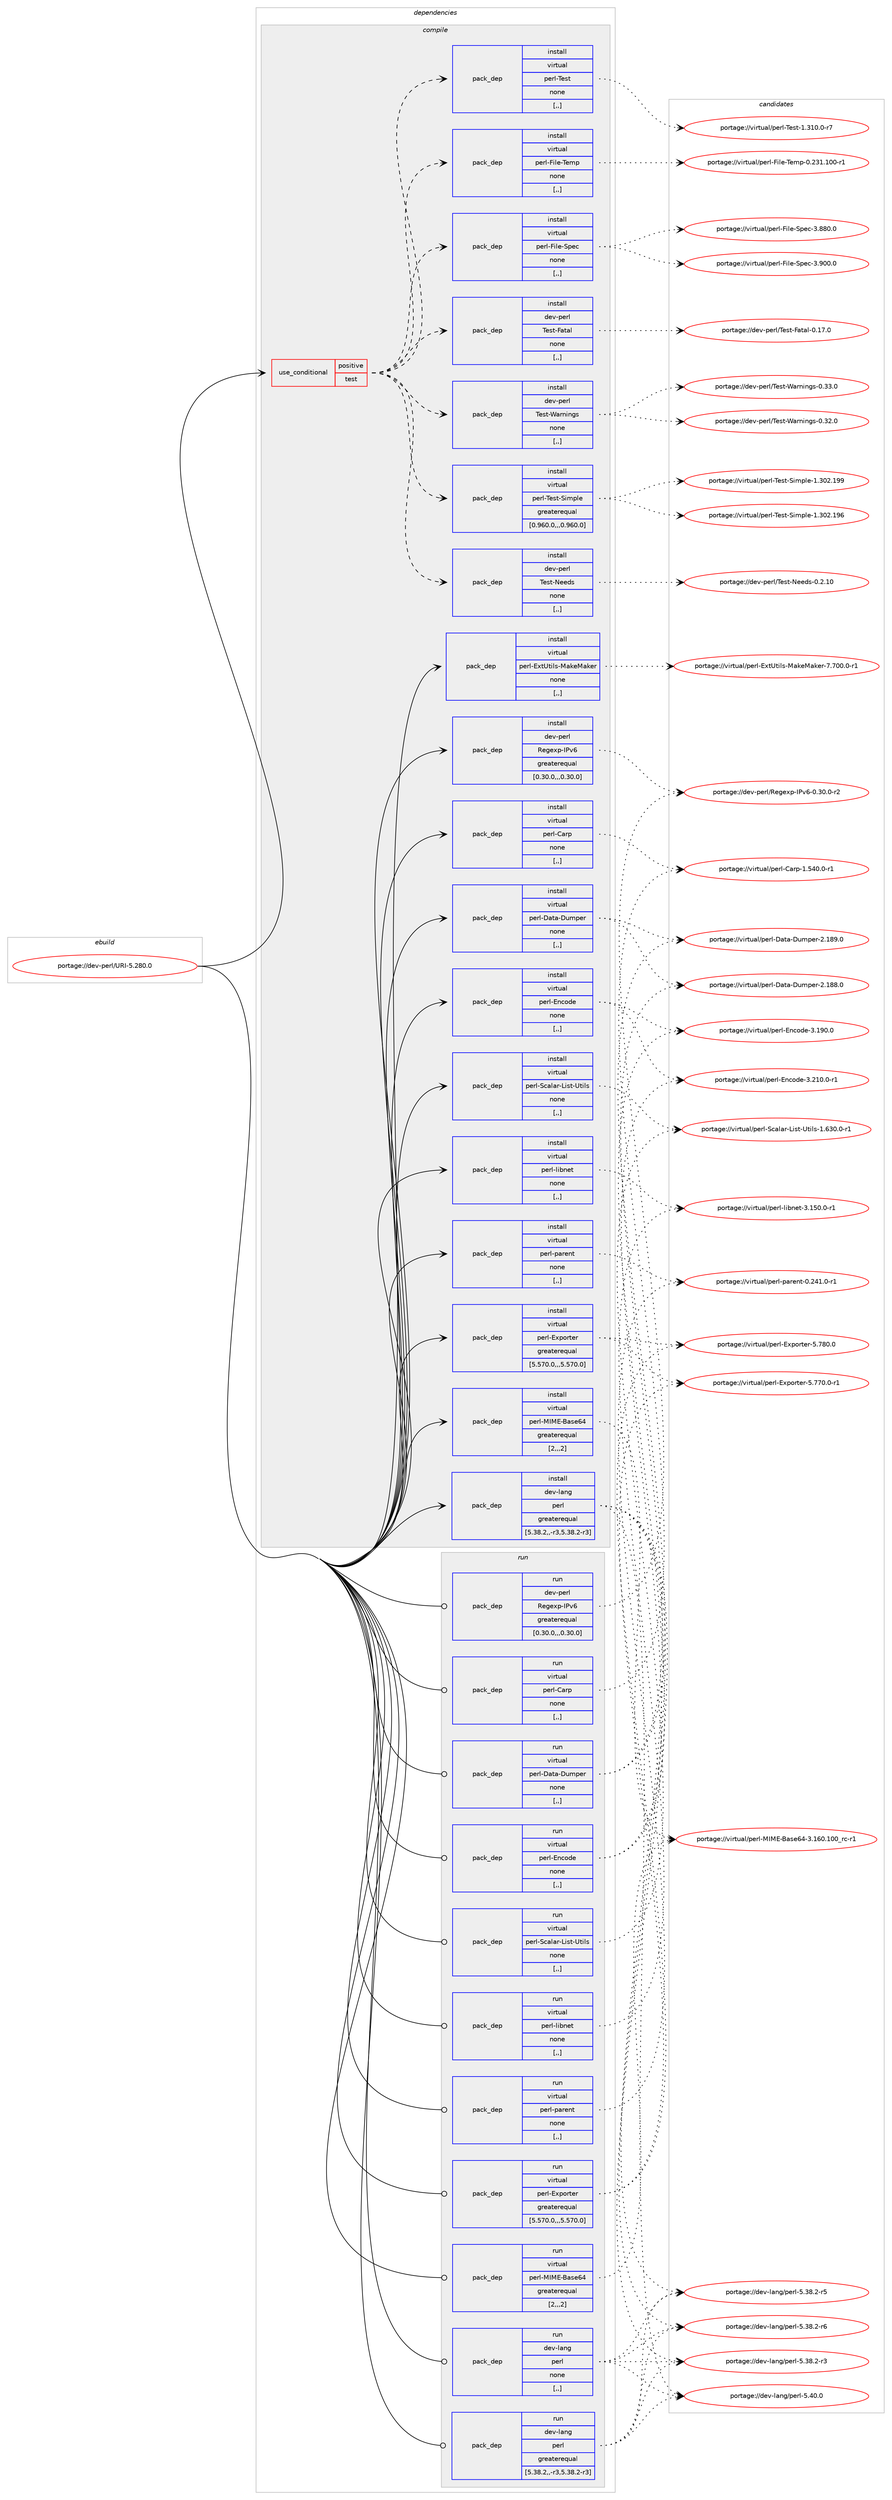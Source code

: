 digraph prolog {

# *************
# Graph options
# *************

newrank=true;
concentrate=true;
compound=true;
graph [rankdir=LR,fontname=Helvetica,fontsize=10,ranksep=1.5];#, ranksep=2.5, nodesep=0.2];
edge  [arrowhead=vee];
node  [fontname=Helvetica,fontsize=10];

# **********
# The ebuild
# **********

subgraph cluster_leftcol {
color=gray;
label=<<i>ebuild</i>>;
id [label="portage://dev-perl/URI-5.280.0", color=red, width=4, href="../dev-perl/URI-5.280.0.svg"];
}

# ****************
# The dependencies
# ****************

subgraph cluster_midcol {
color=gray;
label=<<i>dependencies</i>>;
subgraph cluster_compile {
fillcolor="#eeeeee";
style=filled;
label=<<i>compile</i>>;
subgraph cond30196 {
dependency138602 [label=<<TABLE BORDER="0" CELLBORDER="1" CELLSPACING="0" CELLPADDING="4"><TR><TD ROWSPAN="3" CELLPADDING="10">use_conditional</TD></TR><TR><TD>positive</TD></TR><TR><TD>test</TD></TR></TABLE>>, shape=none, color=red];
subgraph pack107168 {
dependency138603 [label=<<TABLE BORDER="0" CELLBORDER="1" CELLSPACING="0" CELLPADDING="4" WIDTH="220"><TR><TD ROWSPAN="6" CELLPADDING="30">pack_dep</TD></TR><TR><TD WIDTH="110">install</TD></TR><TR><TD>dev-perl</TD></TR><TR><TD>Test-Fatal</TD></TR><TR><TD>none</TD></TR><TR><TD>[,,]</TD></TR></TABLE>>, shape=none, color=blue];
}
dependency138602:e -> dependency138603:w [weight=20,style="dashed",arrowhead="vee"];
subgraph pack107169 {
dependency138604 [label=<<TABLE BORDER="0" CELLBORDER="1" CELLSPACING="0" CELLPADDING="4" WIDTH="220"><TR><TD ROWSPAN="6" CELLPADDING="30">pack_dep</TD></TR><TR><TD WIDTH="110">install</TD></TR><TR><TD>virtual</TD></TR><TR><TD>perl-File-Spec</TD></TR><TR><TD>none</TD></TR><TR><TD>[,,]</TD></TR></TABLE>>, shape=none, color=blue];
}
dependency138602:e -> dependency138604:w [weight=20,style="dashed",arrowhead="vee"];
subgraph pack107170 {
dependency138605 [label=<<TABLE BORDER="0" CELLBORDER="1" CELLSPACING="0" CELLPADDING="4" WIDTH="220"><TR><TD ROWSPAN="6" CELLPADDING="30">pack_dep</TD></TR><TR><TD WIDTH="110">install</TD></TR><TR><TD>virtual</TD></TR><TR><TD>perl-File-Temp</TD></TR><TR><TD>none</TD></TR><TR><TD>[,,]</TD></TR></TABLE>>, shape=none, color=blue];
}
dependency138602:e -> dependency138605:w [weight=20,style="dashed",arrowhead="vee"];
subgraph pack107171 {
dependency138606 [label=<<TABLE BORDER="0" CELLBORDER="1" CELLSPACING="0" CELLPADDING="4" WIDTH="220"><TR><TD ROWSPAN="6" CELLPADDING="30">pack_dep</TD></TR><TR><TD WIDTH="110">install</TD></TR><TR><TD>virtual</TD></TR><TR><TD>perl-Test</TD></TR><TR><TD>none</TD></TR><TR><TD>[,,]</TD></TR></TABLE>>, shape=none, color=blue];
}
dependency138602:e -> dependency138606:w [weight=20,style="dashed",arrowhead="vee"];
subgraph pack107172 {
dependency138607 [label=<<TABLE BORDER="0" CELLBORDER="1" CELLSPACING="0" CELLPADDING="4" WIDTH="220"><TR><TD ROWSPAN="6" CELLPADDING="30">pack_dep</TD></TR><TR><TD WIDTH="110">install</TD></TR><TR><TD>dev-perl</TD></TR><TR><TD>Test-Needs</TD></TR><TR><TD>none</TD></TR><TR><TD>[,,]</TD></TR></TABLE>>, shape=none, color=blue];
}
dependency138602:e -> dependency138607:w [weight=20,style="dashed",arrowhead="vee"];
subgraph pack107173 {
dependency138608 [label=<<TABLE BORDER="0" CELLBORDER="1" CELLSPACING="0" CELLPADDING="4" WIDTH="220"><TR><TD ROWSPAN="6" CELLPADDING="30">pack_dep</TD></TR><TR><TD WIDTH="110">install</TD></TR><TR><TD>virtual</TD></TR><TR><TD>perl-Test-Simple</TD></TR><TR><TD>greaterequal</TD></TR><TR><TD>[0.960.0,,,0.960.0]</TD></TR></TABLE>>, shape=none, color=blue];
}
dependency138602:e -> dependency138608:w [weight=20,style="dashed",arrowhead="vee"];
subgraph pack107174 {
dependency138609 [label=<<TABLE BORDER="0" CELLBORDER="1" CELLSPACING="0" CELLPADDING="4" WIDTH="220"><TR><TD ROWSPAN="6" CELLPADDING="30">pack_dep</TD></TR><TR><TD WIDTH="110">install</TD></TR><TR><TD>dev-perl</TD></TR><TR><TD>Test-Warnings</TD></TR><TR><TD>none</TD></TR><TR><TD>[,,]</TD></TR></TABLE>>, shape=none, color=blue];
}
dependency138602:e -> dependency138609:w [weight=20,style="dashed",arrowhead="vee"];
}
id:e -> dependency138602:w [weight=20,style="solid",arrowhead="vee"];
subgraph pack107175 {
dependency138610 [label=<<TABLE BORDER="0" CELLBORDER="1" CELLSPACING="0" CELLPADDING="4" WIDTH="220"><TR><TD ROWSPAN="6" CELLPADDING="30">pack_dep</TD></TR><TR><TD WIDTH="110">install</TD></TR><TR><TD>dev-lang</TD></TR><TR><TD>perl</TD></TR><TR><TD>greaterequal</TD></TR><TR><TD>[5.38.2,,-r3,5.38.2-r3]</TD></TR></TABLE>>, shape=none, color=blue];
}
id:e -> dependency138610:w [weight=20,style="solid",arrowhead="vee"];
subgraph pack107176 {
dependency138611 [label=<<TABLE BORDER="0" CELLBORDER="1" CELLSPACING="0" CELLPADDING="4" WIDTH="220"><TR><TD ROWSPAN="6" CELLPADDING="30">pack_dep</TD></TR><TR><TD WIDTH="110">install</TD></TR><TR><TD>dev-perl</TD></TR><TR><TD>Regexp-IPv6</TD></TR><TR><TD>greaterequal</TD></TR><TR><TD>[0.30.0,,,0.30.0]</TD></TR></TABLE>>, shape=none, color=blue];
}
id:e -> dependency138611:w [weight=20,style="solid",arrowhead="vee"];
subgraph pack107177 {
dependency138612 [label=<<TABLE BORDER="0" CELLBORDER="1" CELLSPACING="0" CELLPADDING="4" WIDTH="220"><TR><TD ROWSPAN="6" CELLPADDING="30">pack_dep</TD></TR><TR><TD WIDTH="110">install</TD></TR><TR><TD>virtual</TD></TR><TR><TD>perl-Carp</TD></TR><TR><TD>none</TD></TR><TR><TD>[,,]</TD></TR></TABLE>>, shape=none, color=blue];
}
id:e -> dependency138612:w [weight=20,style="solid",arrowhead="vee"];
subgraph pack107178 {
dependency138613 [label=<<TABLE BORDER="0" CELLBORDER="1" CELLSPACING="0" CELLPADDING="4" WIDTH="220"><TR><TD ROWSPAN="6" CELLPADDING="30">pack_dep</TD></TR><TR><TD WIDTH="110">install</TD></TR><TR><TD>virtual</TD></TR><TR><TD>perl-Data-Dumper</TD></TR><TR><TD>none</TD></TR><TR><TD>[,,]</TD></TR></TABLE>>, shape=none, color=blue];
}
id:e -> dependency138613:w [weight=20,style="solid",arrowhead="vee"];
subgraph pack107179 {
dependency138614 [label=<<TABLE BORDER="0" CELLBORDER="1" CELLSPACING="0" CELLPADDING="4" WIDTH="220"><TR><TD ROWSPAN="6" CELLPADDING="30">pack_dep</TD></TR><TR><TD WIDTH="110">install</TD></TR><TR><TD>virtual</TD></TR><TR><TD>perl-Encode</TD></TR><TR><TD>none</TD></TR><TR><TD>[,,]</TD></TR></TABLE>>, shape=none, color=blue];
}
id:e -> dependency138614:w [weight=20,style="solid",arrowhead="vee"];
subgraph pack107180 {
dependency138615 [label=<<TABLE BORDER="0" CELLBORDER="1" CELLSPACING="0" CELLPADDING="4" WIDTH="220"><TR><TD ROWSPAN="6" CELLPADDING="30">pack_dep</TD></TR><TR><TD WIDTH="110">install</TD></TR><TR><TD>virtual</TD></TR><TR><TD>perl-Exporter</TD></TR><TR><TD>greaterequal</TD></TR><TR><TD>[5.570.0,,,5.570.0]</TD></TR></TABLE>>, shape=none, color=blue];
}
id:e -> dependency138615:w [weight=20,style="solid",arrowhead="vee"];
subgraph pack107181 {
dependency138616 [label=<<TABLE BORDER="0" CELLBORDER="1" CELLSPACING="0" CELLPADDING="4" WIDTH="220"><TR><TD ROWSPAN="6" CELLPADDING="30">pack_dep</TD></TR><TR><TD WIDTH="110">install</TD></TR><TR><TD>virtual</TD></TR><TR><TD>perl-ExtUtils-MakeMaker</TD></TR><TR><TD>none</TD></TR><TR><TD>[,,]</TD></TR></TABLE>>, shape=none, color=blue];
}
id:e -> dependency138616:w [weight=20,style="solid",arrowhead="vee"];
subgraph pack107182 {
dependency138617 [label=<<TABLE BORDER="0" CELLBORDER="1" CELLSPACING="0" CELLPADDING="4" WIDTH="220"><TR><TD ROWSPAN="6" CELLPADDING="30">pack_dep</TD></TR><TR><TD WIDTH="110">install</TD></TR><TR><TD>virtual</TD></TR><TR><TD>perl-MIME-Base64</TD></TR><TR><TD>greaterequal</TD></TR><TR><TD>[2,,,2]</TD></TR></TABLE>>, shape=none, color=blue];
}
id:e -> dependency138617:w [weight=20,style="solid",arrowhead="vee"];
subgraph pack107183 {
dependency138618 [label=<<TABLE BORDER="0" CELLBORDER="1" CELLSPACING="0" CELLPADDING="4" WIDTH="220"><TR><TD ROWSPAN="6" CELLPADDING="30">pack_dep</TD></TR><TR><TD WIDTH="110">install</TD></TR><TR><TD>virtual</TD></TR><TR><TD>perl-Scalar-List-Utils</TD></TR><TR><TD>none</TD></TR><TR><TD>[,,]</TD></TR></TABLE>>, shape=none, color=blue];
}
id:e -> dependency138618:w [weight=20,style="solid",arrowhead="vee"];
subgraph pack107184 {
dependency138619 [label=<<TABLE BORDER="0" CELLBORDER="1" CELLSPACING="0" CELLPADDING="4" WIDTH="220"><TR><TD ROWSPAN="6" CELLPADDING="30">pack_dep</TD></TR><TR><TD WIDTH="110">install</TD></TR><TR><TD>virtual</TD></TR><TR><TD>perl-libnet</TD></TR><TR><TD>none</TD></TR><TR><TD>[,,]</TD></TR></TABLE>>, shape=none, color=blue];
}
id:e -> dependency138619:w [weight=20,style="solid",arrowhead="vee"];
subgraph pack107185 {
dependency138620 [label=<<TABLE BORDER="0" CELLBORDER="1" CELLSPACING="0" CELLPADDING="4" WIDTH="220"><TR><TD ROWSPAN="6" CELLPADDING="30">pack_dep</TD></TR><TR><TD WIDTH="110">install</TD></TR><TR><TD>virtual</TD></TR><TR><TD>perl-parent</TD></TR><TR><TD>none</TD></TR><TR><TD>[,,]</TD></TR></TABLE>>, shape=none, color=blue];
}
id:e -> dependency138620:w [weight=20,style="solid",arrowhead="vee"];
}
subgraph cluster_compileandrun {
fillcolor="#eeeeee";
style=filled;
label=<<i>compile and run</i>>;
}
subgraph cluster_run {
fillcolor="#eeeeee";
style=filled;
label=<<i>run</i>>;
subgraph pack107186 {
dependency138621 [label=<<TABLE BORDER="0" CELLBORDER="1" CELLSPACING="0" CELLPADDING="4" WIDTH="220"><TR><TD ROWSPAN="6" CELLPADDING="30">pack_dep</TD></TR><TR><TD WIDTH="110">run</TD></TR><TR><TD>dev-lang</TD></TR><TR><TD>perl</TD></TR><TR><TD>greaterequal</TD></TR><TR><TD>[5.38.2,,-r3,5.38.2-r3]</TD></TR></TABLE>>, shape=none, color=blue];
}
id:e -> dependency138621:w [weight=20,style="solid",arrowhead="odot"];
subgraph pack107187 {
dependency138622 [label=<<TABLE BORDER="0" CELLBORDER="1" CELLSPACING="0" CELLPADDING="4" WIDTH="220"><TR><TD ROWSPAN="6" CELLPADDING="30">pack_dep</TD></TR><TR><TD WIDTH="110">run</TD></TR><TR><TD>dev-lang</TD></TR><TR><TD>perl</TD></TR><TR><TD>none</TD></TR><TR><TD>[,,]</TD></TR></TABLE>>, shape=none, color=blue];
}
id:e -> dependency138622:w [weight=20,style="solid",arrowhead="odot"];
subgraph pack107188 {
dependency138623 [label=<<TABLE BORDER="0" CELLBORDER="1" CELLSPACING="0" CELLPADDING="4" WIDTH="220"><TR><TD ROWSPAN="6" CELLPADDING="30">pack_dep</TD></TR><TR><TD WIDTH="110">run</TD></TR><TR><TD>dev-perl</TD></TR><TR><TD>Regexp-IPv6</TD></TR><TR><TD>greaterequal</TD></TR><TR><TD>[0.30.0,,,0.30.0]</TD></TR></TABLE>>, shape=none, color=blue];
}
id:e -> dependency138623:w [weight=20,style="solid",arrowhead="odot"];
subgraph pack107189 {
dependency138624 [label=<<TABLE BORDER="0" CELLBORDER="1" CELLSPACING="0" CELLPADDING="4" WIDTH="220"><TR><TD ROWSPAN="6" CELLPADDING="30">pack_dep</TD></TR><TR><TD WIDTH="110">run</TD></TR><TR><TD>virtual</TD></TR><TR><TD>perl-Carp</TD></TR><TR><TD>none</TD></TR><TR><TD>[,,]</TD></TR></TABLE>>, shape=none, color=blue];
}
id:e -> dependency138624:w [weight=20,style="solid",arrowhead="odot"];
subgraph pack107190 {
dependency138625 [label=<<TABLE BORDER="0" CELLBORDER="1" CELLSPACING="0" CELLPADDING="4" WIDTH="220"><TR><TD ROWSPAN="6" CELLPADDING="30">pack_dep</TD></TR><TR><TD WIDTH="110">run</TD></TR><TR><TD>virtual</TD></TR><TR><TD>perl-Data-Dumper</TD></TR><TR><TD>none</TD></TR><TR><TD>[,,]</TD></TR></TABLE>>, shape=none, color=blue];
}
id:e -> dependency138625:w [weight=20,style="solid",arrowhead="odot"];
subgraph pack107191 {
dependency138626 [label=<<TABLE BORDER="0" CELLBORDER="1" CELLSPACING="0" CELLPADDING="4" WIDTH="220"><TR><TD ROWSPAN="6" CELLPADDING="30">pack_dep</TD></TR><TR><TD WIDTH="110">run</TD></TR><TR><TD>virtual</TD></TR><TR><TD>perl-Encode</TD></TR><TR><TD>none</TD></TR><TR><TD>[,,]</TD></TR></TABLE>>, shape=none, color=blue];
}
id:e -> dependency138626:w [weight=20,style="solid",arrowhead="odot"];
subgraph pack107192 {
dependency138627 [label=<<TABLE BORDER="0" CELLBORDER="1" CELLSPACING="0" CELLPADDING="4" WIDTH="220"><TR><TD ROWSPAN="6" CELLPADDING="30">pack_dep</TD></TR><TR><TD WIDTH="110">run</TD></TR><TR><TD>virtual</TD></TR><TR><TD>perl-Exporter</TD></TR><TR><TD>greaterequal</TD></TR><TR><TD>[5.570.0,,,5.570.0]</TD></TR></TABLE>>, shape=none, color=blue];
}
id:e -> dependency138627:w [weight=20,style="solid",arrowhead="odot"];
subgraph pack107193 {
dependency138628 [label=<<TABLE BORDER="0" CELLBORDER="1" CELLSPACING="0" CELLPADDING="4" WIDTH="220"><TR><TD ROWSPAN="6" CELLPADDING="30">pack_dep</TD></TR><TR><TD WIDTH="110">run</TD></TR><TR><TD>virtual</TD></TR><TR><TD>perl-MIME-Base64</TD></TR><TR><TD>greaterequal</TD></TR><TR><TD>[2,,,2]</TD></TR></TABLE>>, shape=none, color=blue];
}
id:e -> dependency138628:w [weight=20,style="solid",arrowhead="odot"];
subgraph pack107194 {
dependency138629 [label=<<TABLE BORDER="0" CELLBORDER="1" CELLSPACING="0" CELLPADDING="4" WIDTH="220"><TR><TD ROWSPAN="6" CELLPADDING="30">pack_dep</TD></TR><TR><TD WIDTH="110">run</TD></TR><TR><TD>virtual</TD></TR><TR><TD>perl-Scalar-List-Utils</TD></TR><TR><TD>none</TD></TR><TR><TD>[,,]</TD></TR></TABLE>>, shape=none, color=blue];
}
id:e -> dependency138629:w [weight=20,style="solid",arrowhead="odot"];
subgraph pack107195 {
dependency138630 [label=<<TABLE BORDER="0" CELLBORDER="1" CELLSPACING="0" CELLPADDING="4" WIDTH="220"><TR><TD ROWSPAN="6" CELLPADDING="30">pack_dep</TD></TR><TR><TD WIDTH="110">run</TD></TR><TR><TD>virtual</TD></TR><TR><TD>perl-libnet</TD></TR><TR><TD>none</TD></TR><TR><TD>[,,]</TD></TR></TABLE>>, shape=none, color=blue];
}
id:e -> dependency138630:w [weight=20,style="solid",arrowhead="odot"];
subgraph pack107196 {
dependency138631 [label=<<TABLE BORDER="0" CELLBORDER="1" CELLSPACING="0" CELLPADDING="4" WIDTH="220"><TR><TD ROWSPAN="6" CELLPADDING="30">pack_dep</TD></TR><TR><TD WIDTH="110">run</TD></TR><TR><TD>virtual</TD></TR><TR><TD>perl-parent</TD></TR><TR><TD>none</TD></TR><TR><TD>[,,]</TD></TR></TABLE>>, shape=none, color=blue];
}
id:e -> dependency138631:w [weight=20,style="solid",arrowhead="odot"];
}
}

# **************
# The candidates
# **************

subgraph cluster_choices {
rank=same;
color=gray;
label=<<i>candidates</i>>;

subgraph choice107168 {
color=black;
nodesep=1;
choice1001011184511210111410847841011151164570971169710845484649554648 [label="portage://dev-perl/Test-Fatal-0.17.0", color=red, width=4,href="../dev-perl/Test-Fatal-0.17.0.svg"];
dependency138603:e -> choice1001011184511210111410847841011151164570971169710845484649554648:w [style=dotted,weight="100"];
}
subgraph choice107169 {
color=black;
nodesep=1;
choice118105114116117971084711210111410845701051081014583112101994551465748484648 [label="portage://virtual/perl-File-Spec-3.900.0", color=red, width=4,href="../virtual/perl-File-Spec-3.900.0.svg"];
choice118105114116117971084711210111410845701051081014583112101994551465656484648 [label="portage://virtual/perl-File-Spec-3.880.0", color=red, width=4,href="../virtual/perl-File-Spec-3.880.0.svg"];
dependency138604:e -> choice118105114116117971084711210111410845701051081014583112101994551465748484648:w [style=dotted,weight="100"];
dependency138604:e -> choice118105114116117971084711210111410845701051081014583112101994551465656484648:w [style=dotted,weight="100"];
}
subgraph choice107170 {
color=black;
nodesep=1;
choice118105114116117971084711210111410845701051081014584101109112454846505149464948484511449 [label="portage://virtual/perl-File-Temp-0.231.100-r1", color=red, width=4,href="../virtual/perl-File-Temp-0.231.100-r1.svg"];
dependency138605:e -> choice118105114116117971084711210111410845701051081014584101109112454846505149464948484511449:w [style=dotted,weight="100"];
}
subgraph choice107171 {
color=black;
nodesep=1;
choice1181051141161179710847112101114108458410111511645494651494846484511455 [label="portage://virtual/perl-Test-1.310.0-r7", color=red, width=4,href="../virtual/perl-Test-1.310.0-r7.svg"];
dependency138606:e -> choice1181051141161179710847112101114108458410111511645494651494846484511455:w [style=dotted,weight="100"];
}
subgraph choice107172 {
color=black;
nodesep=1;
choice100101118451121011141084784101115116457810110110011545484650464948 [label="portage://dev-perl/Test-Needs-0.2.10", color=red, width=4,href="../dev-perl/Test-Needs-0.2.10.svg"];
dependency138607:e -> choice100101118451121011141084784101115116457810110110011545484650464948:w [style=dotted,weight="100"];
}
subgraph choice107173 {
color=black;
nodesep=1;
choice11810511411611797108471121011141084584101115116458310510911210810145494651485046495757 [label="portage://virtual/perl-Test-Simple-1.302.199", color=red, width=4,href="../virtual/perl-Test-Simple-1.302.199.svg"];
choice11810511411611797108471121011141084584101115116458310510911210810145494651485046495754 [label="portage://virtual/perl-Test-Simple-1.302.196", color=red, width=4,href="../virtual/perl-Test-Simple-1.302.196.svg"];
dependency138608:e -> choice11810511411611797108471121011141084584101115116458310510911210810145494651485046495757:w [style=dotted,weight="100"];
dependency138608:e -> choice11810511411611797108471121011141084584101115116458310510911210810145494651485046495754:w [style=dotted,weight="100"];
}
subgraph choice107174 {
color=black;
nodesep=1;
choice10010111845112101114108478410111511645879711411010511010311545484651514648 [label="portage://dev-perl/Test-Warnings-0.33.0", color=red, width=4,href="../dev-perl/Test-Warnings-0.33.0.svg"];
choice10010111845112101114108478410111511645879711411010511010311545484651504648 [label="portage://dev-perl/Test-Warnings-0.32.0", color=red, width=4,href="../dev-perl/Test-Warnings-0.32.0.svg"];
dependency138609:e -> choice10010111845112101114108478410111511645879711411010511010311545484651514648:w [style=dotted,weight="100"];
dependency138609:e -> choice10010111845112101114108478410111511645879711411010511010311545484651504648:w [style=dotted,weight="100"];
}
subgraph choice107175 {
color=black;
nodesep=1;
choice10010111845108971101034711210111410845534652484648 [label="portage://dev-lang/perl-5.40.0", color=red, width=4,href="../dev-lang/perl-5.40.0.svg"];
choice100101118451089711010347112101114108455346515646504511454 [label="portage://dev-lang/perl-5.38.2-r6", color=red, width=4,href="../dev-lang/perl-5.38.2-r6.svg"];
choice100101118451089711010347112101114108455346515646504511453 [label="portage://dev-lang/perl-5.38.2-r5", color=red, width=4,href="../dev-lang/perl-5.38.2-r5.svg"];
choice100101118451089711010347112101114108455346515646504511451 [label="portage://dev-lang/perl-5.38.2-r3", color=red, width=4,href="../dev-lang/perl-5.38.2-r3.svg"];
dependency138610:e -> choice10010111845108971101034711210111410845534652484648:w [style=dotted,weight="100"];
dependency138610:e -> choice100101118451089711010347112101114108455346515646504511454:w [style=dotted,weight="100"];
dependency138610:e -> choice100101118451089711010347112101114108455346515646504511453:w [style=dotted,weight="100"];
dependency138610:e -> choice100101118451089711010347112101114108455346515646504511451:w [style=dotted,weight="100"];
}
subgraph choice107176 {
color=black;
nodesep=1;
choice10010111845112101114108478210110310112011245738011854454846514846484511450 [label="portage://dev-perl/Regexp-IPv6-0.30.0-r2", color=red, width=4,href="../dev-perl/Regexp-IPv6-0.30.0-r2.svg"];
dependency138611:e -> choice10010111845112101114108478210110310112011245738011854454846514846484511450:w [style=dotted,weight="100"];
}
subgraph choice107177 {
color=black;
nodesep=1;
choice118105114116117971084711210111410845679711411245494653524846484511449 [label="portage://virtual/perl-Carp-1.540.0-r1", color=red, width=4,href="../virtual/perl-Carp-1.540.0-r1.svg"];
dependency138612:e -> choice118105114116117971084711210111410845679711411245494653524846484511449:w [style=dotted,weight="100"];
}
subgraph choice107178 {
color=black;
nodesep=1;
choice11810511411611797108471121011141084568971169745681171091121011144550464956574648 [label="portage://virtual/perl-Data-Dumper-2.189.0", color=red, width=4,href="../virtual/perl-Data-Dumper-2.189.0.svg"];
choice11810511411611797108471121011141084568971169745681171091121011144550464956564648 [label="portage://virtual/perl-Data-Dumper-2.188.0", color=red, width=4,href="../virtual/perl-Data-Dumper-2.188.0.svg"];
dependency138613:e -> choice11810511411611797108471121011141084568971169745681171091121011144550464956574648:w [style=dotted,weight="100"];
dependency138613:e -> choice11810511411611797108471121011141084568971169745681171091121011144550464956564648:w [style=dotted,weight="100"];
}
subgraph choice107179 {
color=black;
nodesep=1;
choice118105114116117971084711210111410845691109911110010145514650494846484511449 [label="portage://virtual/perl-Encode-3.210.0-r1", color=red, width=4,href="../virtual/perl-Encode-3.210.0-r1.svg"];
choice11810511411611797108471121011141084569110991111001014551464957484648 [label="portage://virtual/perl-Encode-3.190.0", color=red, width=4,href="../virtual/perl-Encode-3.190.0.svg"];
dependency138614:e -> choice118105114116117971084711210111410845691109911110010145514650494846484511449:w [style=dotted,weight="100"];
dependency138614:e -> choice11810511411611797108471121011141084569110991111001014551464957484648:w [style=dotted,weight="100"];
}
subgraph choice107180 {
color=black;
nodesep=1;
choice118105114116117971084711210111410845691201121111141161011144553465556484648 [label="portage://virtual/perl-Exporter-5.780.0", color=red, width=4,href="../virtual/perl-Exporter-5.780.0.svg"];
choice1181051141161179710847112101114108456912011211111411610111445534655554846484511449 [label="portage://virtual/perl-Exporter-5.770.0-r1", color=red, width=4,href="../virtual/perl-Exporter-5.770.0-r1.svg"];
dependency138615:e -> choice118105114116117971084711210111410845691201121111141161011144553465556484648:w [style=dotted,weight="100"];
dependency138615:e -> choice1181051141161179710847112101114108456912011211111411610111445534655554846484511449:w [style=dotted,weight="100"];
}
subgraph choice107181 {
color=black;
nodesep=1;
choice1181051141161179710847112101114108456912011685116105108115457797107101779710710111445554655484846484511449 [label="portage://virtual/perl-ExtUtils-MakeMaker-7.700.0-r1", color=red, width=4,href="../virtual/perl-ExtUtils-MakeMaker-7.700.0-r1.svg"];
dependency138616:e -> choice1181051141161179710847112101114108456912011685116105108115457797107101779710710111445554655484846484511449:w [style=dotted,weight="100"];
}
subgraph choice107182 {
color=black;
nodesep=1;
choice1181051141161179710847112101114108457773776945669711510154524551464954484649484895114994511449 [label="portage://virtual/perl-MIME-Base64-3.160.100_rc-r1", color=red, width=4,href="../virtual/perl-MIME-Base64-3.160.100_rc-r1.svg"];
dependency138617:e -> choice1181051141161179710847112101114108457773776945669711510154524551464954484649484895114994511449:w [style=dotted,weight="100"];
}
subgraph choice107183 {
color=black;
nodesep=1;
choice118105114116117971084711210111410845839997108971144576105115116458511610510811545494654514846484511449 [label="portage://virtual/perl-Scalar-List-Utils-1.630.0-r1", color=red, width=4,href="../virtual/perl-Scalar-List-Utils-1.630.0-r1.svg"];
dependency138618:e -> choice118105114116117971084711210111410845839997108971144576105115116458511610510811545494654514846484511449:w [style=dotted,weight="100"];
}
subgraph choice107184 {
color=black;
nodesep=1;
choice1181051141161179710847112101114108451081059811010111645514649534846484511449 [label="portage://virtual/perl-libnet-3.150.0-r1", color=red, width=4,href="../virtual/perl-libnet-3.150.0-r1.svg"];
dependency138619:e -> choice1181051141161179710847112101114108451081059811010111645514649534846484511449:w [style=dotted,weight="100"];
}
subgraph choice107185 {
color=black;
nodesep=1;
choice1181051141161179710847112101114108451129711410111011645484650524946484511449 [label="portage://virtual/perl-parent-0.241.0-r1", color=red, width=4,href="../virtual/perl-parent-0.241.0-r1.svg"];
dependency138620:e -> choice1181051141161179710847112101114108451129711410111011645484650524946484511449:w [style=dotted,weight="100"];
}
subgraph choice107186 {
color=black;
nodesep=1;
choice10010111845108971101034711210111410845534652484648 [label="portage://dev-lang/perl-5.40.0", color=red, width=4,href="../dev-lang/perl-5.40.0.svg"];
choice100101118451089711010347112101114108455346515646504511454 [label="portage://dev-lang/perl-5.38.2-r6", color=red, width=4,href="../dev-lang/perl-5.38.2-r6.svg"];
choice100101118451089711010347112101114108455346515646504511453 [label="portage://dev-lang/perl-5.38.2-r5", color=red, width=4,href="../dev-lang/perl-5.38.2-r5.svg"];
choice100101118451089711010347112101114108455346515646504511451 [label="portage://dev-lang/perl-5.38.2-r3", color=red, width=4,href="../dev-lang/perl-5.38.2-r3.svg"];
dependency138621:e -> choice10010111845108971101034711210111410845534652484648:w [style=dotted,weight="100"];
dependency138621:e -> choice100101118451089711010347112101114108455346515646504511454:w [style=dotted,weight="100"];
dependency138621:e -> choice100101118451089711010347112101114108455346515646504511453:w [style=dotted,weight="100"];
dependency138621:e -> choice100101118451089711010347112101114108455346515646504511451:w [style=dotted,weight="100"];
}
subgraph choice107187 {
color=black;
nodesep=1;
choice10010111845108971101034711210111410845534652484648 [label="portage://dev-lang/perl-5.40.0", color=red, width=4,href="../dev-lang/perl-5.40.0.svg"];
choice100101118451089711010347112101114108455346515646504511454 [label="portage://dev-lang/perl-5.38.2-r6", color=red, width=4,href="../dev-lang/perl-5.38.2-r6.svg"];
choice100101118451089711010347112101114108455346515646504511453 [label="portage://dev-lang/perl-5.38.2-r5", color=red, width=4,href="../dev-lang/perl-5.38.2-r5.svg"];
choice100101118451089711010347112101114108455346515646504511451 [label="portage://dev-lang/perl-5.38.2-r3", color=red, width=4,href="../dev-lang/perl-5.38.2-r3.svg"];
dependency138622:e -> choice10010111845108971101034711210111410845534652484648:w [style=dotted,weight="100"];
dependency138622:e -> choice100101118451089711010347112101114108455346515646504511454:w [style=dotted,weight="100"];
dependency138622:e -> choice100101118451089711010347112101114108455346515646504511453:w [style=dotted,weight="100"];
dependency138622:e -> choice100101118451089711010347112101114108455346515646504511451:w [style=dotted,weight="100"];
}
subgraph choice107188 {
color=black;
nodesep=1;
choice10010111845112101114108478210110310112011245738011854454846514846484511450 [label="portage://dev-perl/Regexp-IPv6-0.30.0-r2", color=red, width=4,href="../dev-perl/Regexp-IPv6-0.30.0-r2.svg"];
dependency138623:e -> choice10010111845112101114108478210110310112011245738011854454846514846484511450:w [style=dotted,weight="100"];
}
subgraph choice107189 {
color=black;
nodesep=1;
choice118105114116117971084711210111410845679711411245494653524846484511449 [label="portage://virtual/perl-Carp-1.540.0-r1", color=red, width=4,href="../virtual/perl-Carp-1.540.0-r1.svg"];
dependency138624:e -> choice118105114116117971084711210111410845679711411245494653524846484511449:w [style=dotted,weight="100"];
}
subgraph choice107190 {
color=black;
nodesep=1;
choice11810511411611797108471121011141084568971169745681171091121011144550464956574648 [label="portage://virtual/perl-Data-Dumper-2.189.0", color=red, width=4,href="../virtual/perl-Data-Dumper-2.189.0.svg"];
choice11810511411611797108471121011141084568971169745681171091121011144550464956564648 [label="portage://virtual/perl-Data-Dumper-2.188.0", color=red, width=4,href="../virtual/perl-Data-Dumper-2.188.0.svg"];
dependency138625:e -> choice11810511411611797108471121011141084568971169745681171091121011144550464956574648:w [style=dotted,weight="100"];
dependency138625:e -> choice11810511411611797108471121011141084568971169745681171091121011144550464956564648:w [style=dotted,weight="100"];
}
subgraph choice107191 {
color=black;
nodesep=1;
choice118105114116117971084711210111410845691109911110010145514650494846484511449 [label="portage://virtual/perl-Encode-3.210.0-r1", color=red, width=4,href="../virtual/perl-Encode-3.210.0-r1.svg"];
choice11810511411611797108471121011141084569110991111001014551464957484648 [label="portage://virtual/perl-Encode-3.190.0", color=red, width=4,href="../virtual/perl-Encode-3.190.0.svg"];
dependency138626:e -> choice118105114116117971084711210111410845691109911110010145514650494846484511449:w [style=dotted,weight="100"];
dependency138626:e -> choice11810511411611797108471121011141084569110991111001014551464957484648:w [style=dotted,weight="100"];
}
subgraph choice107192 {
color=black;
nodesep=1;
choice118105114116117971084711210111410845691201121111141161011144553465556484648 [label="portage://virtual/perl-Exporter-5.780.0", color=red, width=4,href="../virtual/perl-Exporter-5.780.0.svg"];
choice1181051141161179710847112101114108456912011211111411610111445534655554846484511449 [label="portage://virtual/perl-Exporter-5.770.0-r1", color=red, width=4,href="../virtual/perl-Exporter-5.770.0-r1.svg"];
dependency138627:e -> choice118105114116117971084711210111410845691201121111141161011144553465556484648:w [style=dotted,weight="100"];
dependency138627:e -> choice1181051141161179710847112101114108456912011211111411610111445534655554846484511449:w [style=dotted,weight="100"];
}
subgraph choice107193 {
color=black;
nodesep=1;
choice1181051141161179710847112101114108457773776945669711510154524551464954484649484895114994511449 [label="portage://virtual/perl-MIME-Base64-3.160.100_rc-r1", color=red, width=4,href="../virtual/perl-MIME-Base64-3.160.100_rc-r1.svg"];
dependency138628:e -> choice1181051141161179710847112101114108457773776945669711510154524551464954484649484895114994511449:w [style=dotted,weight="100"];
}
subgraph choice107194 {
color=black;
nodesep=1;
choice118105114116117971084711210111410845839997108971144576105115116458511610510811545494654514846484511449 [label="portage://virtual/perl-Scalar-List-Utils-1.630.0-r1", color=red, width=4,href="../virtual/perl-Scalar-List-Utils-1.630.0-r1.svg"];
dependency138629:e -> choice118105114116117971084711210111410845839997108971144576105115116458511610510811545494654514846484511449:w [style=dotted,weight="100"];
}
subgraph choice107195 {
color=black;
nodesep=1;
choice1181051141161179710847112101114108451081059811010111645514649534846484511449 [label="portage://virtual/perl-libnet-3.150.0-r1", color=red, width=4,href="../virtual/perl-libnet-3.150.0-r1.svg"];
dependency138630:e -> choice1181051141161179710847112101114108451081059811010111645514649534846484511449:w [style=dotted,weight="100"];
}
subgraph choice107196 {
color=black;
nodesep=1;
choice1181051141161179710847112101114108451129711410111011645484650524946484511449 [label="portage://virtual/perl-parent-0.241.0-r1", color=red, width=4,href="../virtual/perl-parent-0.241.0-r1.svg"];
dependency138631:e -> choice1181051141161179710847112101114108451129711410111011645484650524946484511449:w [style=dotted,weight="100"];
}
}

}
